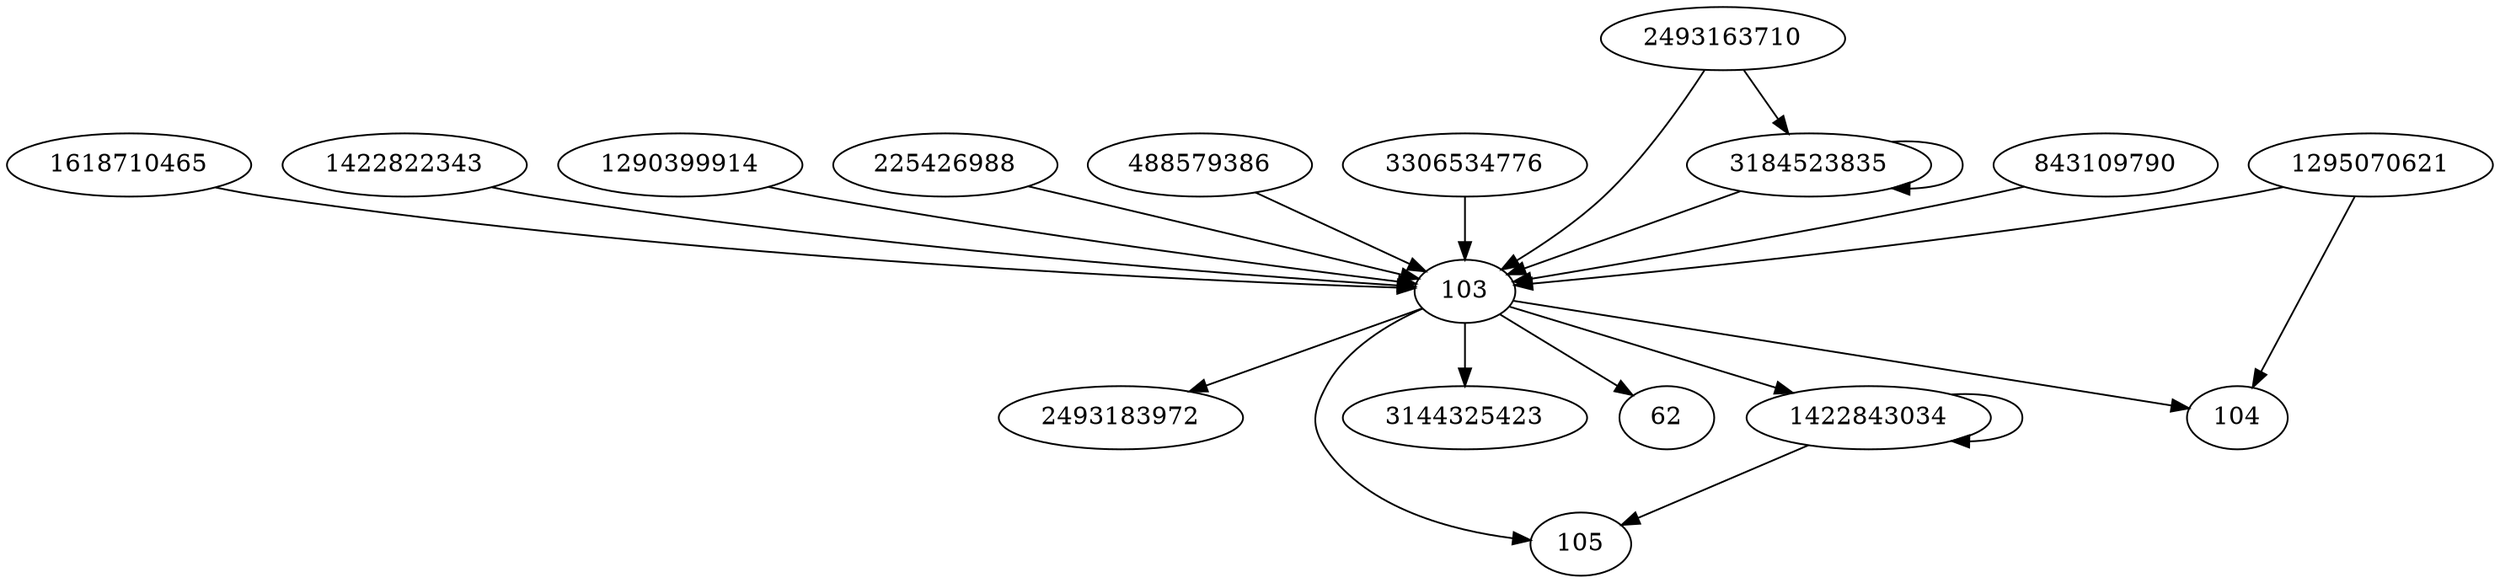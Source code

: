 digraph  {
1618710465;
2493183972;
1422822343;
104;
105;
1290399914;
103;
225426988;
488579386;
3144325423;
3306534776;
62;
1422843034;
3184523835;
2493163710;
1295070621;
843109790;
1618710465 -> 103;
1422822343 -> 103;
1290399914 -> 103;
103 -> 62;
103 -> 104;
103 -> 1422843034;
103 -> 2493183972;
103 -> 105;
103 -> 3144325423;
225426988 -> 103;
488579386 -> 103;
3306534776 -> 103;
1422843034 -> 105;
1422843034 -> 1422843034;
3184523835 -> 103;
3184523835 -> 3184523835;
2493163710 -> 103;
2493163710 -> 3184523835;
1295070621 -> 103;
1295070621 -> 104;
843109790 -> 103;
}
